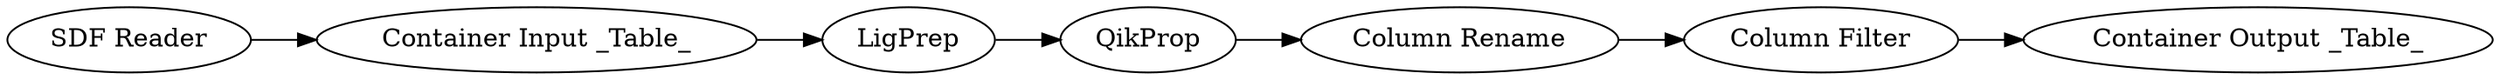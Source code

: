 digraph {
	21 -> 1
	32 -> 33
	19 -> 17
	33 -> 19
	17 -> 2
	1 -> 32
	1 [label="Container Input _Table_"]
	21 [label="SDF Reader"]
	33 [label=QikProp]
	17 [label="Column Filter"]
	32 [label=LigPrep]
	2 [label="Container Output _Table_"]
	19 [label="Column Rename"]
	rankdir=LR
}
